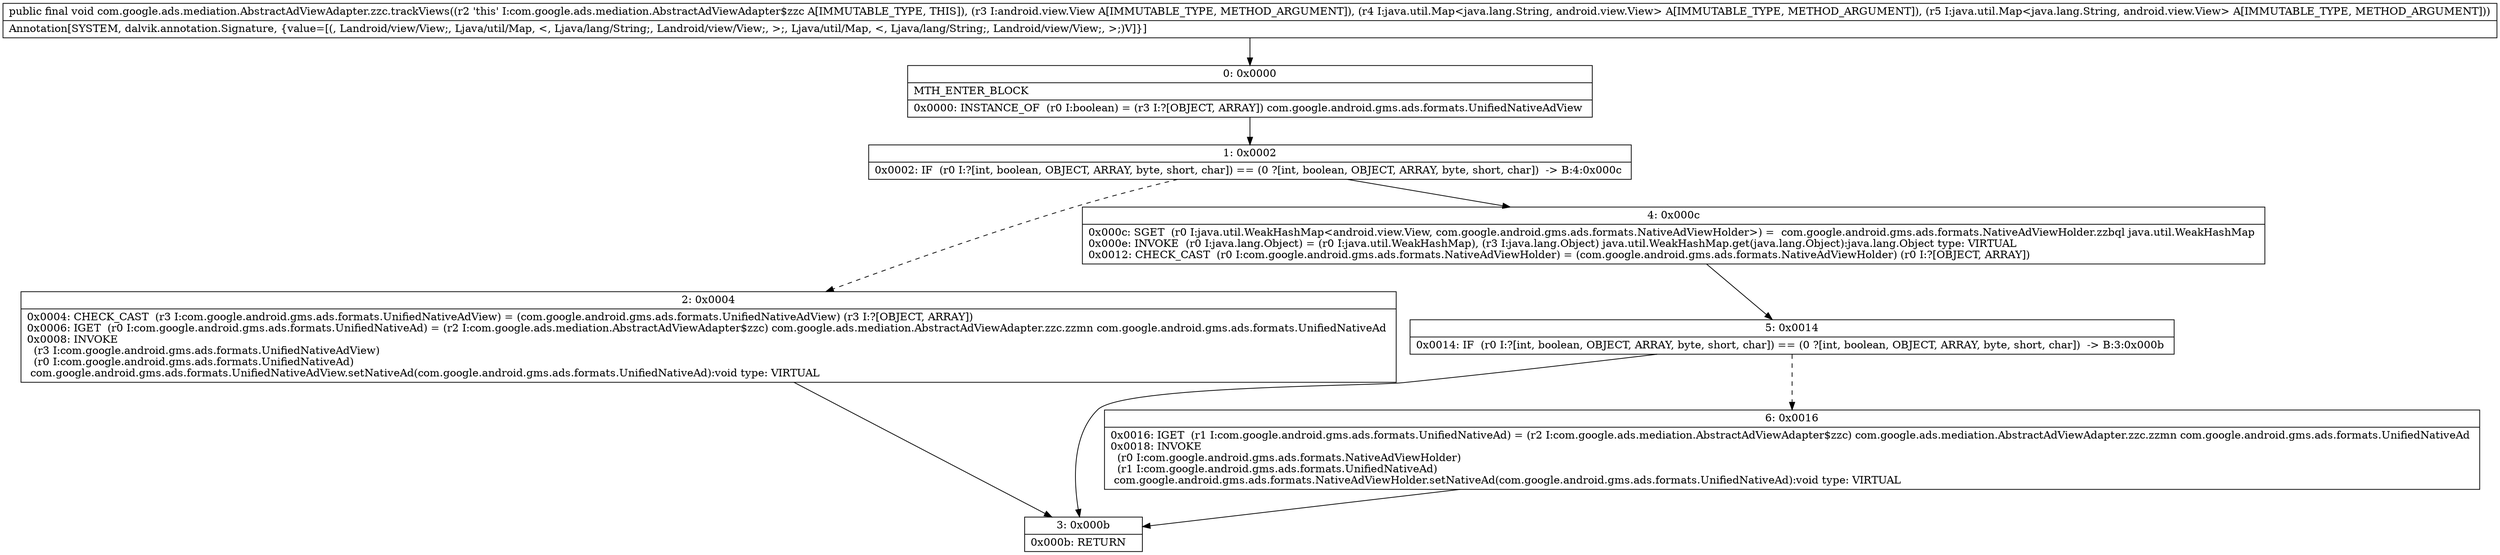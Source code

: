 digraph "CFG forcom.google.ads.mediation.AbstractAdViewAdapter.zzc.trackViews(Landroid\/view\/View;Ljava\/util\/Map;Ljava\/util\/Map;)V" {
Node_0 [shape=record,label="{0\:\ 0x0000|MTH_ENTER_BLOCK\l|0x0000: INSTANCE_OF  (r0 I:boolean) = (r3 I:?[OBJECT, ARRAY]) com.google.android.gms.ads.formats.UnifiedNativeAdView \l}"];
Node_1 [shape=record,label="{1\:\ 0x0002|0x0002: IF  (r0 I:?[int, boolean, OBJECT, ARRAY, byte, short, char]) == (0 ?[int, boolean, OBJECT, ARRAY, byte, short, char])  \-\> B:4:0x000c \l}"];
Node_2 [shape=record,label="{2\:\ 0x0004|0x0004: CHECK_CAST  (r3 I:com.google.android.gms.ads.formats.UnifiedNativeAdView) = (com.google.android.gms.ads.formats.UnifiedNativeAdView) (r3 I:?[OBJECT, ARRAY]) \l0x0006: IGET  (r0 I:com.google.android.gms.ads.formats.UnifiedNativeAd) = (r2 I:com.google.ads.mediation.AbstractAdViewAdapter$zzc) com.google.ads.mediation.AbstractAdViewAdapter.zzc.zzmn com.google.android.gms.ads.formats.UnifiedNativeAd \l0x0008: INVOKE  \l  (r3 I:com.google.android.gms.ads.formats.UnifiedNativeAdView)\l  (r0 I:com.google.android.gms.ads.formats.UnifiedNativeAd)\l com.google.android.gms.ads.formats.UnifiedNativeAdView.setNativeAd(com.google.android.gms.ads.formats.UnifiedNativeAd):void type: VIRTUAL \l}"];
Node_3 [shape=record,label="{3\:\ 0x000b|0x000b: RETURN   \l}"];
Node_4 [shape=record,label="{4\:\ 0x000c|0x000c: SGET  (r0 I:java.util.WeakHashMap\<android.view.View, com.google.android.gms.ads.formats.NativeAdViewHolder\>) =  com.google.android.gms.ads.formats.NativeAdViewHolder.zzbql java.util.WeakHashMap \l0x000e: INVOKE  (r0 I:java.lang.Object) = (r0 I:java.util.WeakHashMap), (r3 I:java.lang.Object) java.util.WeakHashMap.get(java.lang.Object):java.lang.Object type: VIRTUAL \l0x0012: CHECK_CAST  (r0 I:com.google.android.gms.ads.formats.NativeAdViewHolder) = (com.google.android.gms.ads.formats.NativeAdViewHolder) (r0 I:?[OBJECT, ARRAY]) \l}"];
Node_5 [shape=record,label="{5\:\ 0x0014|0x0014: IF  (r0 I:?[int, boolean, OBJECT, ARRAY, byte, short, char]) == (0 ?[int, boolean, OBJECT, ARRAY, byte, short, char])  \-\> B:3:0x000b \l}"];
Node_6 [shape=record,label="{6\:\ 0x0016|0x0016: IGET  (r1 I:com.google.android.gms.ads.formats.UnifiedNativeAd) = (r2 I:com.google.ads.mediation.AbstractAdViewAdapter$zzc) com.google.ads.mediation.AbstractAdViewAdapter.zzc.zzmn com.google.android.gms.ads.formats.UnifiedNativeAd \l0x0018: INVOKE  \l  (r0 I:com.google.android.gms.ads.formats.NativeAdViewHolder)\l  (r1 I:com.google.android.gms.ads.formats.UnifiedNativeAd)\l com.google.android.gms.ads.formats.NativeAdViewHolder.setNativeAd(com.google.android.gms.ads.formats.UnifiedNativeAd):void type: VIRTUAL \l}"];
MethodNode[shape=record,label="{public final void com.google.ads.mediation.AbstractAdViewAdapter.zzc.trackViews((r2 'this' I:com.google.ads.mediation.AbstractAdViewAdapter$zzc A[IMMUTABLE_TYPE, THIS]), (r3 I:android.view.View A[IMMUTABLE_TYPE, METHOD_ARGUMENT]), (r4 I:java.util.Map\<java.lang.String, android.view.View\> A[IMMUTABLE_TYPE, METHOD_ARGUMENT]), (r5 I:java.util.Map\<java.lang.String, android.view.View\> A[IMMUTABLE_TYPE, METHOD_ARGUMENT]))  | Annotation[SYSTEM, dalvik.annotation.Signature, \{value=[(, Landroid\/view\/View;, Ljava\/util\/Map, \<, Ljava\/lang\/String;, Landroid\/view\/View;, \>;, Ljava\/util\/Map, \<, Ljava\/lang\/String;, Landroid\/view\/View;, \>;)V]\}]\l}"];
MethodNode -> Node_0;
Node_0 -> Node_1;
Node_1 -> Node_2[style=dashed];
Node_1 -> Node_4;
Node_2 -> Node_3;
Node_4 -> Node_5;
Node_5 -> Node_3;
Node_5 -> Node_6[style=dashed];
Node_6 -> Node_3;
}

